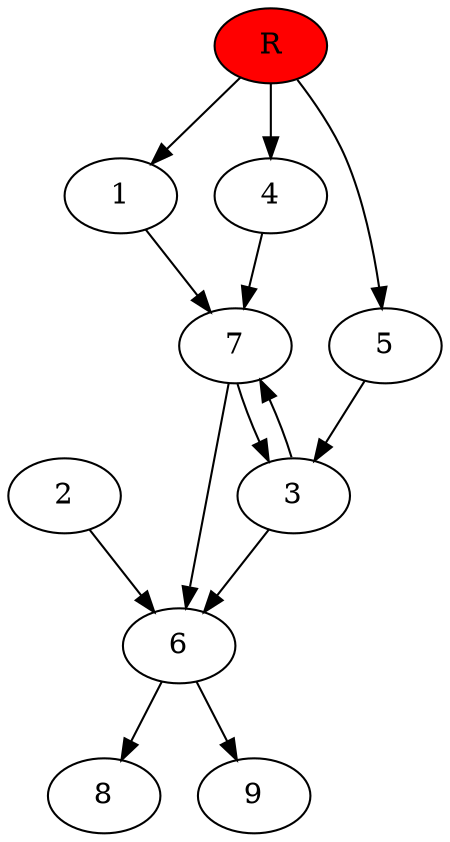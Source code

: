 digraph prb9867 {
	1
	2
	3
	4
	5
	6
	7
	8
	R [fillcolor="#ff0000" style=filled]
	1 -> 7
	2 -> 6
	3 -> 6
	3 -> 7
	4 -> 7
	5 -> 3
	6 -> 8
	6 -> 9
	7 -> 3
	7 -> 6
	R -> 1
	R -> 4
	R -> 5
}
